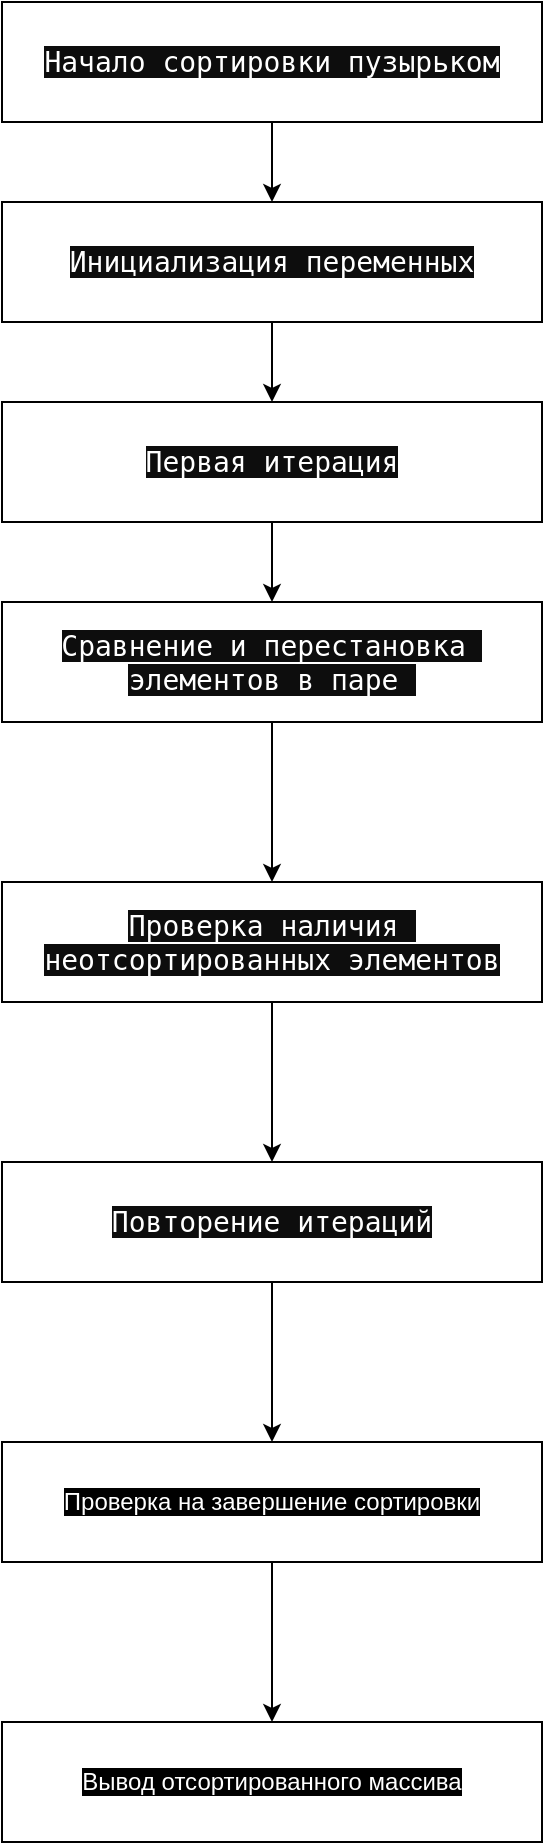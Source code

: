 <mxfile version="24.2.5" type="github">
  <diagram name="Страница — 1" id="YVnf6Wt0-apJij2MY1EW">
    <mxGraphModel dx="707" dy="576" grid="1" gridSize="10" guides="1" tooltips="1" connect="1" arrows="1" fold="1" page="1" pageScale="1" pageWidth="827" pageHeight="1169" math="0" shadow="0">
      <root>
        <mxCell id="0" />
        <mxCell id="1" parent="0" />
        <mxCell id="9LfdeL5_YAKgS9ww6KvY-5" value="" style="edgeStyle=orthogonalEdgeStyle;rounded=0;orthogonalLoop=1;jettySize=auto;html=1;" edge="1" parent="1" source="9LfdeL5_YAKgS9ww6KvY-1" target="9LfdeL5_YAKgS9ww6KvY-3">
          <mxGeometry relative="1" as="geometry">
            <Array as="points">
              <mxPoint x="485" y="200" />
              <mxPoint x="485" y="200" />
            </Array>
          </mxGeometry>
        </mxCell>
        <mxCell id="9LfdeL5_YAKgS9ww6KvY-1" value="&lt;p style=&quot;margin: 0px; font-variant-numeric: normal; font-variant-east-asian: normal; font-variant-alternates: normal; font-kerning: auto; font-optical-sizing: auto; font-feature-settings: normal; font-variation-settings: normal; font-variant-position: normal; font-stretch: normal; font-size: 14px; line-height: normal; font-family: Monaco; text-align: start;&quot; class=&quot;p1&quot;&gt;&lt;span style=&quot;color: rgb(255, 255, 255); font-family: &amp;quot;Söhne Mono&amp;quot;, Monaco, &amp;quot;Andale Mono&amp;quot;, &amp;quot;Ubuntu Mono&amp;quot;, monospace; white-space: pre; background-color: rgb(13, 13, 13);&quot;&gt;Начало сортировки пузырьком&lt;/span&gt;&lt;br&gt;&lt;/p&gt;" style="rounded=0;whiteSpace=wrap;html=1;" vertex="1" parent="1">
          <mxGeometry x="350" y="90" width="270" height="60" as="geometry" />
        </mxCell>
        <mxCell id="9LfdeL5_YAKgS9ww6KvY-7" style="edgeStyle=orthogonalEdgeStyle;rounded=0;orthogonalLoop=1;jettySize=auto;html=1;exitX=0.5;exitY=1;exitDx=0;exitDy=0;entryX=0.5;entryY=0;entryDx=0;entryDy=0;" edge="1" parent="1" source="9LfdeL5_YAKgS9ww6KvY-3" target="9LfdeL5_YAKgS9ww6KvY-6">
          <mxGeometry relative="1" as="geometry" />
        </mxCell>
        <mxCell id="9LfdeL5_YAKgS9ww6KvY-3" value="&lt;span style=&quot;color: rgb(255, 255, 255); font-family: &amp;quot;Söhne Mono&amp;quot;, Monaco, &amp;quot;Andale Mono&amp;quot;, &amp;quot;Ubuntu Mono&amp;quot;, monospace; font-size: 14px; text-align: left; white-space: pre; background-color: rgb(13, 13, 13);&quot;&gt;Инициализация переменных&lt;/span&gt;" style="rounded=0;whiteSpace=wrap;html=1;" vertex="1" parent="1">
          <mxGeometry x="350" y="190" width="270" height="60" as="geometry" />
        </mxCell>
        <mxCell id="9LfdeL5_YAKgS9ww6KvY-9" value="" style="edgeStyle=orthogonalEdgeStyle;rounded=0;orthogonalLoop=1;jettySize=auto;html=1;" edge="1" parent="1" source="9LfdeL5_YAKgS9ww6KvY-6" target="9LfdeL5_YAKgS9ww6KvY-8">
          <mxGeometry relative="1" as="geometry" />
        </mxCell>
        <mxCell id="9LfdeL5_YAKgS9ww6KvY-6" value="&lt;span style=&quot;color: rgb(255, 255, 255); font-family: &amp;quot;Söhne Mono&amp;quot;, Monaco, &amp;quot;Andale Mono&amp;quot;, &amp;quot;Ubuntu Mono&amp;quot;, monospace; font-size: 14px; text-align: left; white-space: pre; background-color: rgb(13, 13, 13);&quot;&gt;Первая итерация&lt;/span&gt;" style="rounded=0;whiteSpace=wrap;html=1;" vertex="1" parent="1">
          <mxGeometry x="350" y="290" width="270" height="60" as="geometry" />
        </mxCell>
        <mxCell id="9LfdeL5_YAKgS9ww6KvY-11" value="" style="edgeStyle=orthogonalEdgeStyle;rounded=0;orthogonalLoop=1;jettySize=auto;html=1;" edge="1" parent="1" source="9LfdeL5_YAKgS9ww6KvY-8" target="9LfdeL5_YAKgS9ww6KvY-10">
          <mxGeometry relative="1" as="geometry" />
        </mxCell>
        <mxCell id="9LfdeL5_YAKgS9ww6KvY-8" value="&lt;span style=&quot;color: rgb(255, 255, 255); font-family: &amp;quot;Söhne Mono&amp;quot;, Monaco, &amp;quot;Andale Mono&amp;quot;, &amp;quot;Ubuntu Mono&amp;quot;, monospace; font-size: 14px; text-align: left; white-space: pre; background-color: rgb(13, 13, 13);&quot;&gt;Сравнение и перестановка &lt;/span&gt;&lt;div&gt;&lt;span style=&quot;color: rgb(255, 255, 255); font-family: &amp;quot;Söhne Mono&amp;quot;, Monaco, &amp;quot;Andale Mono&amp;quot;, &amp;quot;Ubuntu Mono&amp;quot;, monospace; font-size: 14px; text-align: left; white-space: pre; background-color: rgb(13, 13, 13);&quot;&gt;элементов в паре &lt;/span&gt;&lt;/div&gt;" style="rounded=0;whiteSpace=wrap;html=1;" vertex="1" parent="1">
          <mxGeometry x="350" y="390" width="270" height="60" as="geometry" />
        </mxCell>
        <mxCell id="9LfdeL5_YAKgS9ww6KvY-13" value="" style="edgeStyle=orthogonalEdgeStyle;rounded=0;orthogonalLoop=1;jettySize=auto;html=1;" edge="1" parent="1" source="9LfdeL5_YAKgS9ww6KvY-10" target="9LfdeL5_YAKgS9ww6KvY-12">
          <mxGeometry relative="1" as="geometry" />
        </mxCell>
        <mxCell id="9LfdeL5_YAKgS9ww6KvY-10" value="&lt;span style=&quot;color: rgb(255, 255, 255); font-family: &amp;quot;Söhne Mono&amp;quot;, Monaco, &amp;quot;Andale Mono&amp;quot;, &amp;quot;Ubuntu Mono&amp;quot;, monospace; font-size: 14px; text-align: left; white-space: pre; background-color: rgb(13, 13, 13);&quot;&gt;Проверка наличия &lt;/span&gt;&lt;div&gt;&lt;span style=&quot;color: rgb(255, 255, 255); font-family: &amp;quot;Söhne Mono&amp;quot;, Monaco, &amp;quot;Andale Mono&amp;quot;, &amp;quot;Ubuntu Mono&amp;quot;, monospace; font-size: 14px; text-align: left; white-space: pre; background-color: rgb(13, 13, 13);&quot;&gt;неотсортированных элементов&lt;/span&gt;&lt;/div&gt;" style="whiteSpace=wrap;html=1;rounded=0;" vertex="1" parent="1">
          <mxGeometry x="350" y="530" width="270" height="60" as="geometry" />
        </mxCell>
        <mxCell id="9LfdeL5_YAKgS9ww6KvY-15" value="" style="edgeStyle=orthogonalEdgeStyle;rounded=0;orthogonalLoop=1;jettySize=auto;html=1;" edge="1" parent="1" source="9LfdeL5_YAKgS9ww6KvY-12" target="9LfdeL5_YAKgS9ww6KvY-14">
          <mxGeometry relative="1" as="geometry" />
        </mxCell>
        <mxCell id="9LfdeL5_YAKgS9ww6KvY-12" value="&lt;span style=&quot;color: rgb(255, 255, 255); font-family: &amp;quot;Söhne Mono&amp;quot;, Monaco, &amp;quot;Andale Mono&amp;quot;, &amp;quot;Ubuntu Mono&amp;quot;, monospace; font-size: 14px; text-align: left; white-space: pre; background-color: rgb(13, 13, 13);&quot;&gt;Повторение итераций&lt;/span&gt;" style="whiteSpace=wrap;html=1;rounded=0;" vertex="1" parent="1">
          <mxGeometry x="350" y="670" width="270" height="60" as="geometry" />
        </mxCell>
        <mxCell id="9LfdeL5_YAKgS9ww6KvY-19" value="" style="edgeStyle=orthogonalEdgeStyle;rounded=0;orthogonalLoop=1;jettySize=auto;html=1;" edge="1" parent="1" source="9LfdeL5_YAKgS9ww6KvY-14" target="9LfdeL5_YAKgS9ww6KvY-18">
          <mxGeometry relative="1" as="geometry" />
        </mxCell>
        <mxCell id="9LfdeL5_YAKgS9ww6KvY-14" value="&lt;span style=&quot;background-color: rgb(0, 0, 0);&quot;&gt;&lt;font color=&quot;#ffffff&quot;&gt;Проверка на завершение сортировки&lt;/font&gt;&lt;/span&gt;" style="whiteSpace=wrap;html=1;rounded=0;" vertex="1" parent="1">
          <mxGeometry x="350" y="810" width="270" height="60" as="geometry" />
        </mxCell>
        <mxCell id="9LfdeL5_YAKgS9ww6KvY-18" value="&lt;span style=&quot;background-color: rgb(0, 0, 0);&quot;&gt;&lt;font color=&quot;#ffffff&quot;&gt;Вывод отсортированного массива&lt;/font&gt;&lt;/span&gt;" style="whiteSpace=wrap;html=1;rounded=0;" vertex="1" parent="1">
          <mxGeometry x="350" y="950" width="270" height="60" as="geometry" />
        </mxCell>
      </root>
    </mxGraphModel>
  </diagram>
</mxfile>
